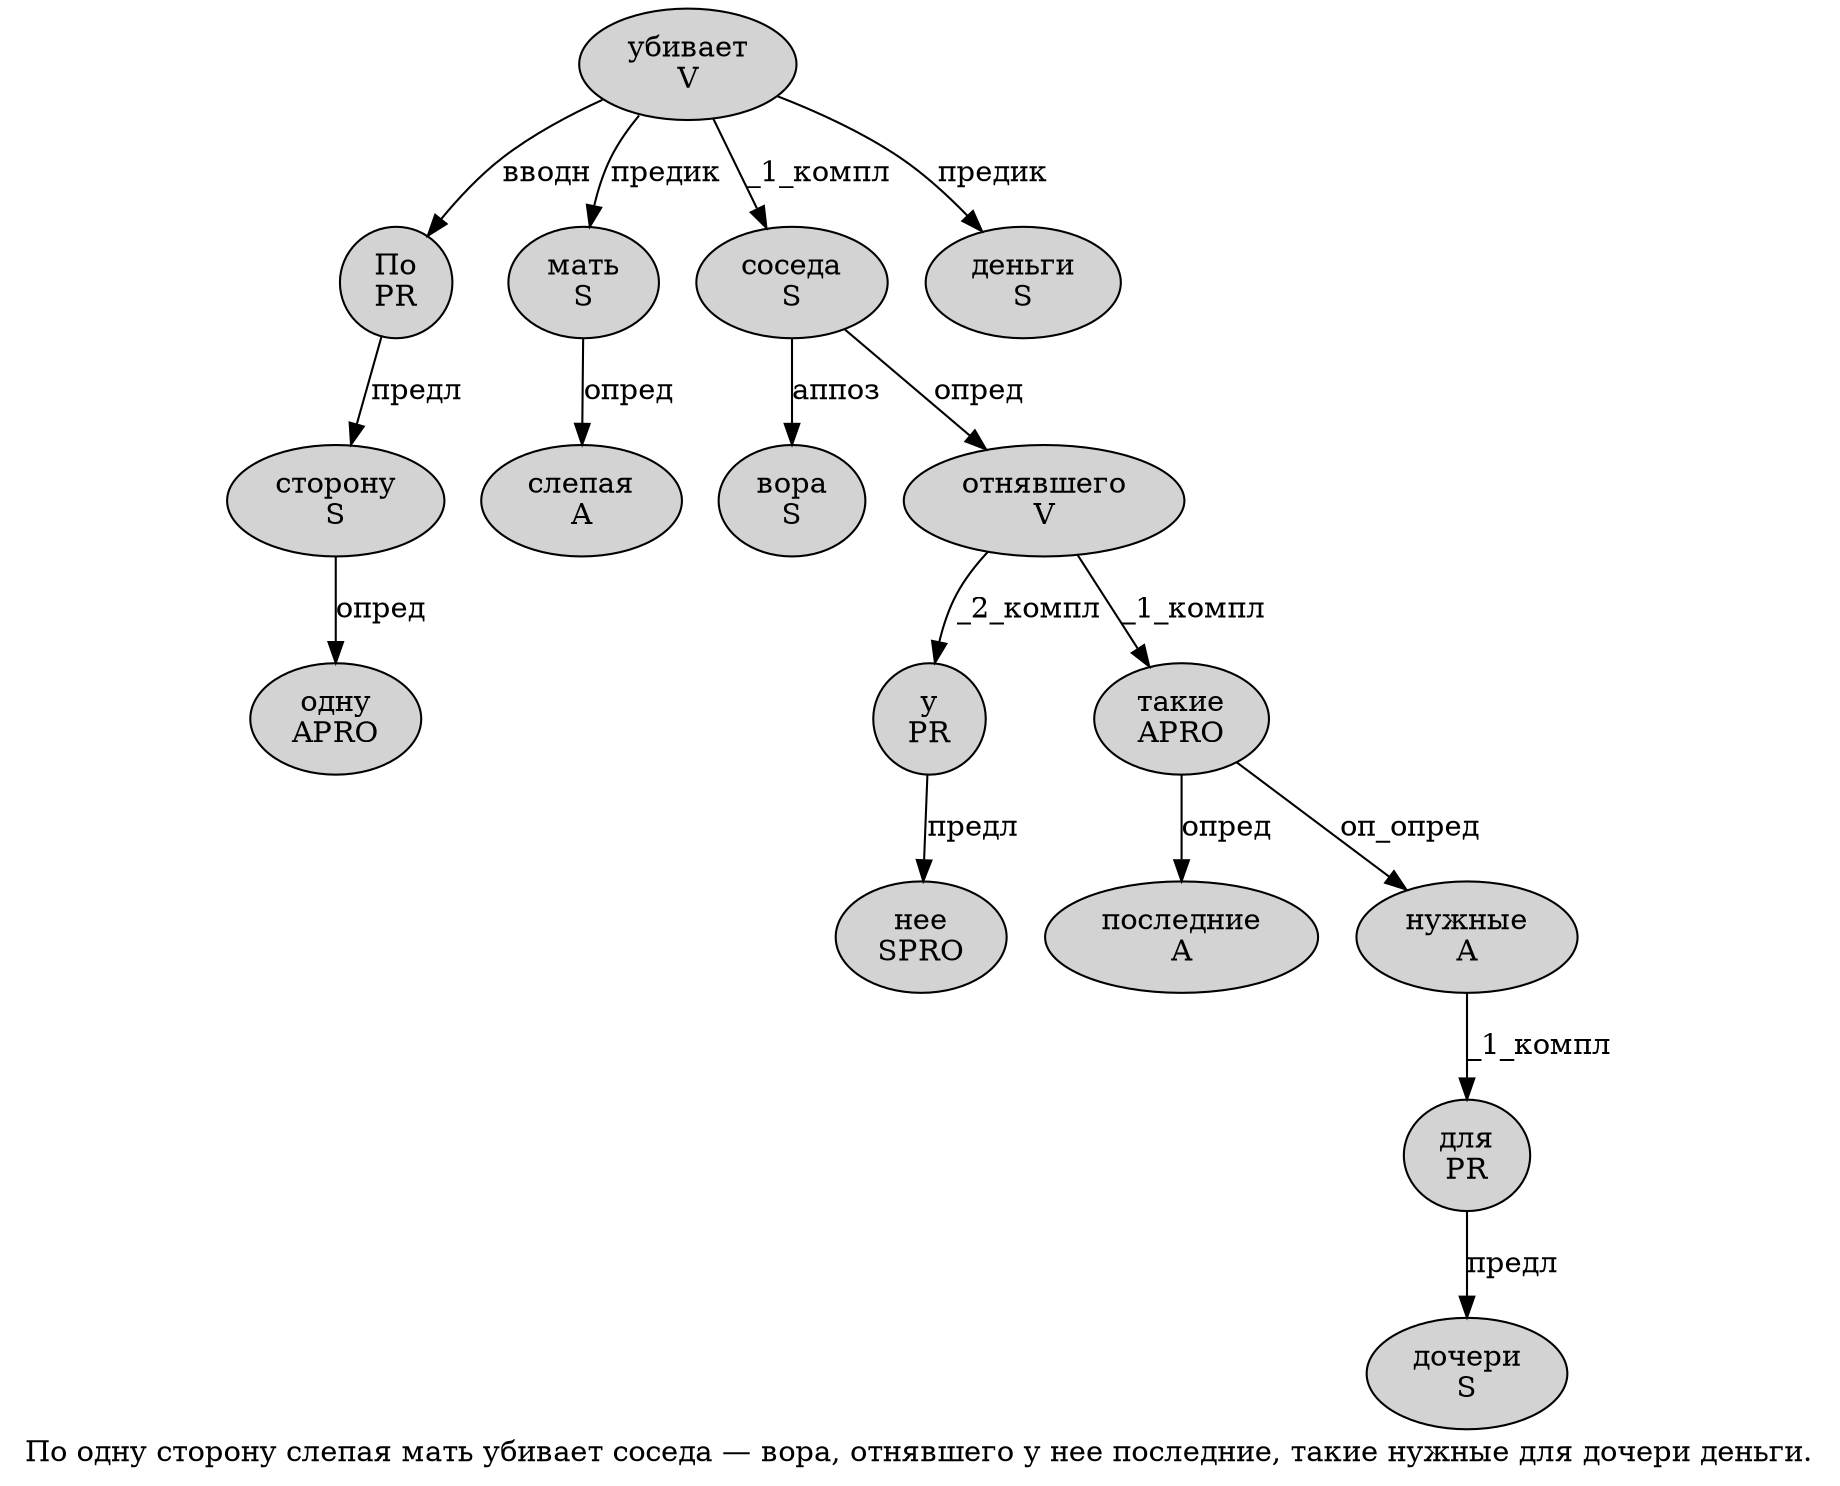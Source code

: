 digraph SENTENCE_1405 {
	graph [label="По одну сторону слепая мать убивает соседа — вора, отнявшего у нее последние, такие нужные для дочери деньги."]
	node [style=filled]
		0 [label="По
PR" color="" fillcolor=lightgray penwidth=1 shape=ellipse]
		1 [label="одну
APRO" color="" fillcolor=lightgray penwidth=1 shape=ellipse]
		2 [label="сторону
S" color="" fillcolor=lightgray penwidth=1 shape=ellipse]
		3 [label="слепая
A" color="" fillcolor=lightgray penwidth=1 shape=ellipse]
		4 [label="мать
S" color="" fillcolor=lightgray penwidth=1 shape=ellipse]
		5 [label="убивает
V" color="" fillcolor=lightgray penwidth=1 shape=ellipse]
		6 [label="соседа
S" color="" fillcolor=lightgray penwidth=1 shape=ellipse]
		8 [label="вора
S" color="" fillcolor=lightgray penwidth=1 shape=ellipse]
		10 [label="отнявшего
V" color="" fillcolor=lightgray penwidth=1 shape=ellipse]
		11 [label="у
PR" color="" fillcolor=lightgray penwidth=1 shape=ellipse]
		12 [label="нее
SPRO" color="" fillcolor=lightgray penwidth=1 shape=ellipse]
		13 [label="последние
A" color="" fillcolor=lightgray penwidth=1 shape=ellipse]
		15 [label="такие
APRO" color="" fillcolor=lightgray penwidth=1 shape=ellipse]
		16 [label="нужные
A" color="" fillcolor=lightgray penwidth=1 shape=ellipse]
		17 [label="для
PR" color="" fillcolor=lightgray penwidth=1 shape=ellipse]
		18 [label="дочери
S" color="" fillcolor=lightgray penwidth=1 shape=ellipse]
		19 [label="деньги
S" color="" fillcolor=lightgray penwidth=1 shape=ellipse]
			2 -> 1 [label="опред"]
			0 -> 2 [label="предл"]
			5 -> 0 [label="вводн"]
			5 -> 4 [label="предик"]
			5 -> 6 [label="_1_компл"]
			5 -> 19 [label="предик"]
			16 -> 17 [label="_1_компл"]
			6 -> 8 [label="аппоз"]
			6 -> 10 [label="опред"]
			17 -> 18 [label="предл"]
			11 -> 12 [label="предл"]
			4 -> 3 [label="опред"]
			15 -> 13 [label="опред"]
			15 -> 16 [label="оп_опред"]
			10 -> 11 [label="_2_компл"]
			10 -> 15 [label="_1_компл"]
}